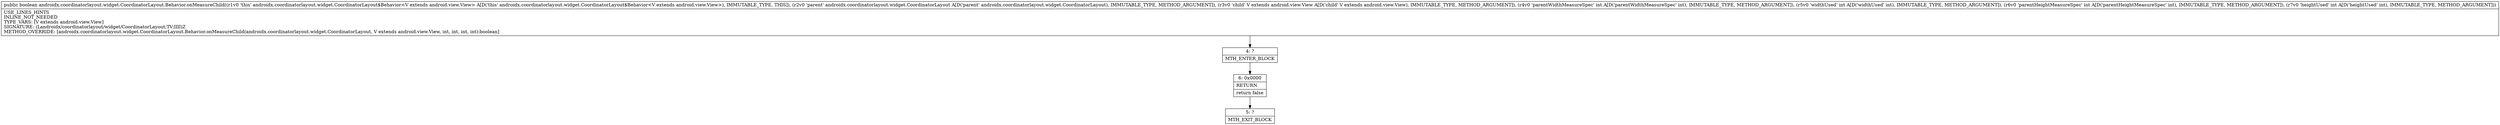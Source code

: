 digraph "CFG forandroidx.coordinatorlayout.widget.CoordinatorLayout.Behavior.onMeasureChild(Landroidx\/coordinatorlayout\/widget\/CoordinatorLayout;Landroid\/view\/View;IIII)Z" {
Node_4 [shape=record,label="{4\:\ ?|MTH_ENTER_BLOCK\l}"];
Node_6 [shape=record,label="{6\:\ 0x0000|RETURN\l|return false\l}"];
Node_5 [shape=record,label="{5\:\ ?|MTH_EXIT_BLOCK\l}"];
MethodNode[shape=record,label="{public boolean androidx.coordinatorlayout.widget.CoordinatorLayout.Behavior.onMeasureChild((r1v0 'this' androidx.coordinatorlayout.widget.CoordinatorLayout$Behavior\<V extends android.view.View\> A[D('this' androidx.coordinatorlayout.widget.CoordinatorLayout$Behavior\<V extends android.view.View\>), IMMUTABLE_TYPE, THIS]), (r2v0 'parent' androidx.coordinatorlayout.widget.CoordinatorLayout A[D('parent' androidx.coordinatorlayout.widget.CoordinatorLayout), IMMUTABLE_TYPE, METHOD_ARGUMENT]), (r3v0 'child' V extends android.view.View A[D('child' V extends android.view.View), IMMUTABLE_TYPE, METHOD_ARGUMENT]), (r4v0 'parentWidthMeasureSpec' int A[D('parentWidthMeasureSpec' int), IMMUTABLE_TYPE, METHOD_ARGUMENT]), (r5v0 'widthUsed' int A[D('widthUsed' int), IMMUTABLE_TYPE, METHOD_ARGUMENT]), (r6v0 'parentHeightMeasureSpec' int A[D('parentHeightMeasureSpec' int), IMMUTABLE_TYPE, METHOD_ARGUMENT]), (r7v0 'heightUsed' int A[D('heightUsed' int), IMMUTABLE_TYPE, METHOD_ARGUMENT]))  | USE_LINES_HINTS\lINLINE_NOT_NEEDED\lTYPE_VARS: [V extends android.view.View]\lSIGNATURE: (Landroidx\/coordinatorlayout\/widget\/CoordinatorLayout;TV;IIII)Z\lMETHOD_OVERRIDE: [androidx.coordinatorlayout.widget.CoordinatorLayout.Behavior.onMeasureChild(androidx.coordinatorlayout.widget.CoordinatorLayout, V extends android.view.View, int, int, int, int):boolean]\l}"];
MethodNode -> Node_4;Node_4 -> Node_6;
Node_6 -> Node_5;
}

